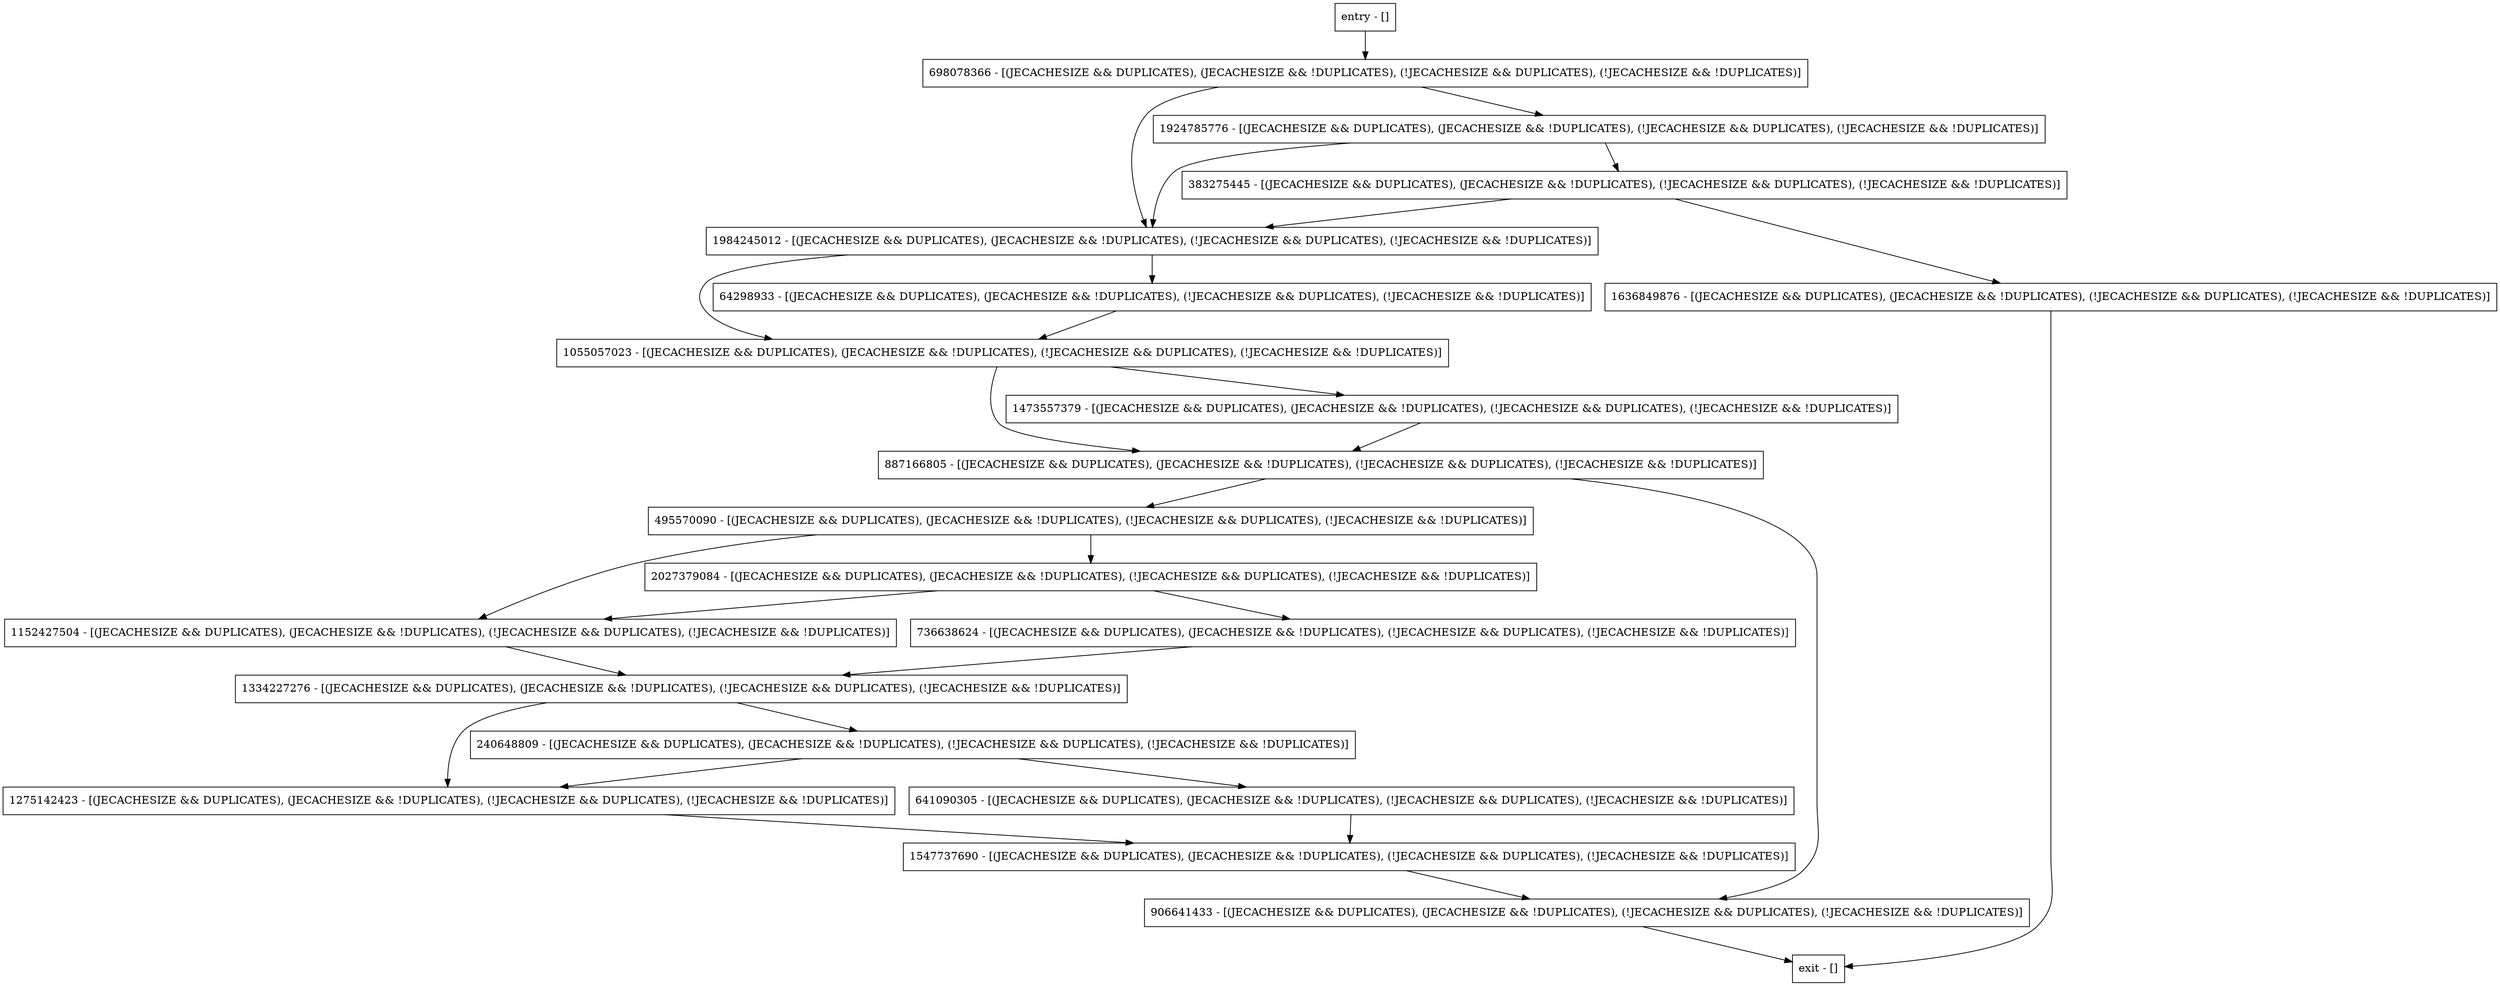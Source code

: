 digraph initWithEnvironment {
node [shape=record];
383275445 [label="383275445 - [(JECACHESIZE && DUPLICATES), (JECACHESIZE && !DUPLICATES), (!JECACHESIZE && DUPLICATES), (!JECACHESIZE && !DUPLICATES)]"];
1334227276 [label="1334227276 - [(JECACHESIZE && DUPLICATES), (JECACHESIZE && !DUPLICATES), (!JECACHESIZE && DUPLICATES), (!JECACHESIZE && !DUPLICATES)]"];
887166805 [label="887166805 - [(JECACHESIZE && DUPLICATES), (JECACHESIZE && !DUPLICATES), (!JECACHESIZE && DUPLICATES), (!JECACHESIZE && !DUPLICATES)]"];
641090305 [label="641090305 - [(JECACHESIZE && DUPLICATES), (JECACHESIZE && !DUPLICATES), (!JECACHESIZE && DUPLICATES), (!JECACHESIZE && !DUPLICATES)]"];
1055057023 [label="1055057023 - [(JECACHESIZE && DUPLICATES), (JECACHESIZE && !DUPLICATES), (!JECACHESIZE && DUPLICATES), (!JECACHESIZE && !DUPLICATES)]"];
1152427504 [label="1152427504 - [(JECACHESIZE && DUPLICATES), (JECACHESIZE && !DUPLICATES), (!JECACHESIZE && DUPLICATES), (!JECACHESIZE && !DUPLICATES)]"];
1547737690 [label="1547737690 - [(JECACHESIZE && DUPLICATES), (JECACHESIZE && !DUPLICATES), (!JECACHESIZE && DUPLICATES), (!JECACHESIZE && !DUPLICATES)]"];
495570090 [label="495570090 - [(JECACHESIZE && DUPLICATES), (JECACHESIZE && !DUPLICATES), (!JECACHESIZE && DUPLICATES), (!JECACHESIZE && !DUPLICATES)]"];
1275142423 [label="1275142423 - [(JECACHESIZE && DUPLICATES), (JECACHESIZE && !DUPLICATES), (!JECACHESIZE && DUPLICATES), (!JECACHESIZE && !DUPLICATES)]"];
698078366 [label="698078366 - [(JECACHESIZE && DUPLICATES), (JECACHESIZE && !DUPLICATES), (!JECACHESIZE && DUPLICATES), (!JECACHESIZE && !DUPLICATES)]"];
entry [label="entry - []"];
exit [label="exit - []"];
1636849876 [label="1636849876 - [(JECACHESIZE && DUPLICATES), (JECACHESIZE && !DUPLICATES), (!JECACHESIZE && DUPLICATES), (!JECACHESIZE && !DUPLICATES)]"];
1473557379 [label="1473557379 - [(JECACHESIZE && DUPLICATES), (JECACHESIZE && !DUPLICATES), (!JECACHESIZE && DUPLICATES), (!JECACHESIZE && !DUPLICATES)]"];
64298933 [label="64298933 - [(JECACHESIZE && DUPLICATES), (JECACHESIZE && !DUPLICATES), (!JECACHESIZE && DUPLICATES), (!JECACHESIZE && !DUPLICATES)]"];
240648809 [label="240648809 - [(JECACHESIZE && DUPLICATES), (JECACHESIZE && !DUPLICATES), (!JECACHESIZE && DUPLICATES), (!JECACHESIZE && !DUPLICATES)]"];
736638624 [label="736638624 - [(JECACHESIZE && DUPLICATES), (JECACHESIZE && !DUPLICATES), (!JECACHESIZE && DUPLICATES), (!JECACHESIZE && !DUPLICATES)]"];
1984245012 [label="1984245012 - [(JECACHESIZE && DUPLICATES), (JECACHESIZE && !DUPLICATES), (!JECACHESIZE && DUPLICATES), (!JECACHESIZE && !DUPLICATES)]"];
2027379084 [label="2027379084 - [(JECACHESIZE && DUPLICATES), (JECACHESIZE && !DUPLICATES), (!JECACHESIZE && DUPLICATES), (!JECACHESIZE && !DUPLICATES)]"];
1924785776 [label="1924785776 - [(JECACHESIZE && DUPLICATES), (JECACHESIZE && !DUPLICATES), (!JECACHESIZE && DUPLICATES), (!JECACHESIZE && !DUPLICATES)]"];
906641433 [label="906641433 - [(JECACHESIZE && DUPLICATES), (JECACHESIZE && !DUPLICATES), (!JECACHESIZE && DUPLICATES), (!JECACHESIZE && !DUPLICATES)]"];
entry;
exit;
383275445 -> 1636849876;
383275445 -> 1984245012;
1334227276 -> 240648809;
1334227276 -> 1275142423;
887166805 -> 495570090;
887166805 -> 906641433;
641090305 -> 1547737690;
1055057023 -> 887166805;
1055057023 -> 1473557379;
1152427504 -> 1334227276;
1547737690 -> 906641433;
495570090 -> 1152427504;
495570090 -> 2027379084;
1275142423 -> 1547737690;
698078366 -> 1984245012;
698078366 -> 1924785776;
entry -> 698078366;
1636849876 -> exit;
1473557379 -> 887166805;
64298933 -> 1055057023;
240648809 -> 641090305;
240648809 -> 1275142423;
736638624 -> 1334227276;
1984245012 -> 64298933;
1984245012 -> 1055057023;
2027379084 -> 1152427504;
2027379084 -> 736638624;
1924785776 -> 383275445;
1924785776 -> 1984245012;
906641433 -> exit;
}
